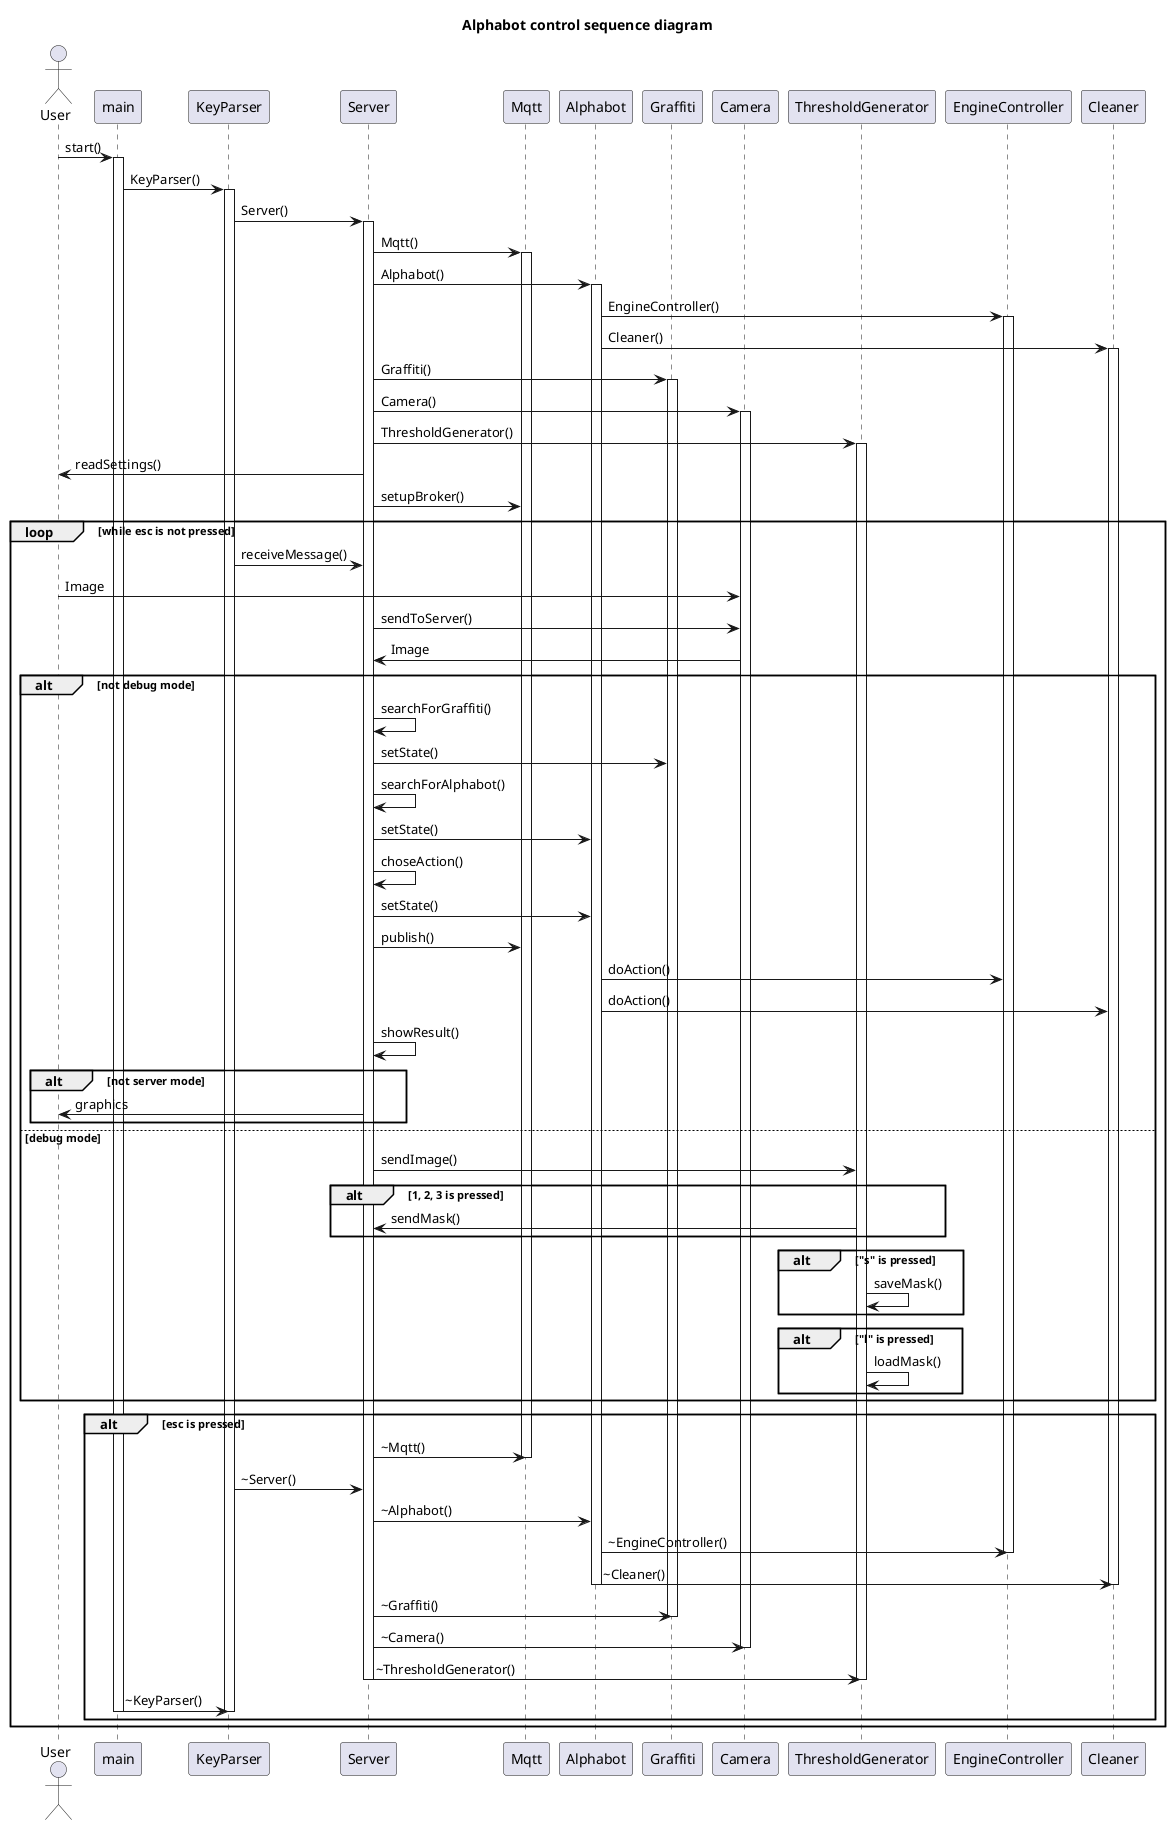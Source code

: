 @startuml Sequence diagram for Alphabot control
title Alphabot control sequence diagram

actor User
participant main
participant KeyParser
participant Server
participant Mqtt
participant Alphabot
participant Graffiti
participant Camera
participant ThresholdGenerator
participant EngineController
participant Cleaner

User -> main: start()
activate main
main -> KeyParser: KeyParser()
activate KeyParser
KeyParser -> Server: Server()
activate Server
Server -> Mqtt: Mqtt()
activate Mqtt
Server -> Alphabot: Alphabot()
activate Alphabot
Alphabot -> EngineController: EngineController()
activate EngineController
Alphabot -> Cleaner: Cleaner()
activate Cleaner
Server -> Graffiti: Graffiti()
activate Graffiti
Server -> Camera: Camera()
activate Camera
Server -> ThresholdGenerator: ThresholdGenerator()
activate ThresholdGenerator
Server -> User: readSettings()
Server -> Mqtt: setupBroker()

' Цикл
loop while esc is not pressed
    KeyParser -> Server: receiveMessage()
    User -> Camera: Image
    Server -> Camera: sendToServer()
    Camera -> Server: Image

    ' Server ищет граффити и робота если отключен режим отладки
    alt not debug mode
        Server -> Server: searchForGraffiti()
        Server -> Graffiti: setState()
        Server -> Server: searchForAlphabot()
        Server -> Alphabot: setState()
        Server -> Server: choseAction()
        Server -> Alphabot: setState()
        Server -> Mqtt: publish()
        Alphabot -> EngineController: doAction()
        Alphabot -> Cleaner: doAction()
        Server -> Server: showResult()

        alt not server mode
            Server -> User: graphics
        end
    else debug mode
        Server -> ThresholdGenerator: sendImage()
        alt 1, 2, 3 is pressed
            ThresholdGenerator -> Server: sendMask()
        end
        alt "s" is pressed
            ThresholdGenerator -> ThresholdGenerator: saveMask()
        end
        alt "l" is pressed
            ThresholdGenerator -> ThresholdGenerator: loadMask()
        end
    end

    ' Если нажата клавиша "esc" выходим из цикла
    alt esc is pressed
        Server -> Mqtt: ~Mqtt()
        deactivate Mqtt
        KeyParser -> Server: ~Server()
        Server -> Alphabot: ~Alphabot()
        Alphabot -> EngineController: ~EngineController()
        deactivate EngineController
        Alphabot -> Cleaner: ~Cleaner()
        deactivate Cleaner
        deactivate Alphabot
        Server -> Graffiti: ~Graffiti()
        deactivate Graffiti
        Server -> Camera: ~Camera()
        deactivate Camera
        Server -> ThresholdGenerator: ~ThresholdGenerator()
        deactivate ThresholdGenerator
        deactivate Server
        main -> KeyParser: ~KeyParser()
        deactivate KeyParser
        deactivate main
    end
end
@enduml
